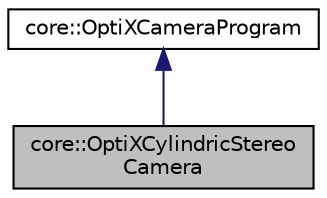 digraph "core::OptiXCylindricStereoCamera"
{
 // LATEX_PDF_SIZE
  edge [fontname="Helvetica",fontsize="10",labelfontname="Helvetica",labelfontsize="10"];
  node [fontname="Helvetica",fontsize="10",shape=record];
  Node1 [label="core::OptiXCylindricStereo\lCamera",height=0.2,width=0.4,color="black", fillcolor="grey75", style="filled", fontcolor="black",tooltip=" "];
  Node2 -> Node1 [dir="back",color="midnightblue",fontsize="10",style="solid",fontname="Helvetica"];
  Node2 [label="core::OptiXCameraProgram",height=0.2,width=0.4,color="black", fillcolor="white", style="filled",URL="$d3/de3/classcore_1_1OptiXCameraProgram.html",tooltip="The OptiXCameraProgram class is an abstract class that provides the required programs for launching r..."];
}
